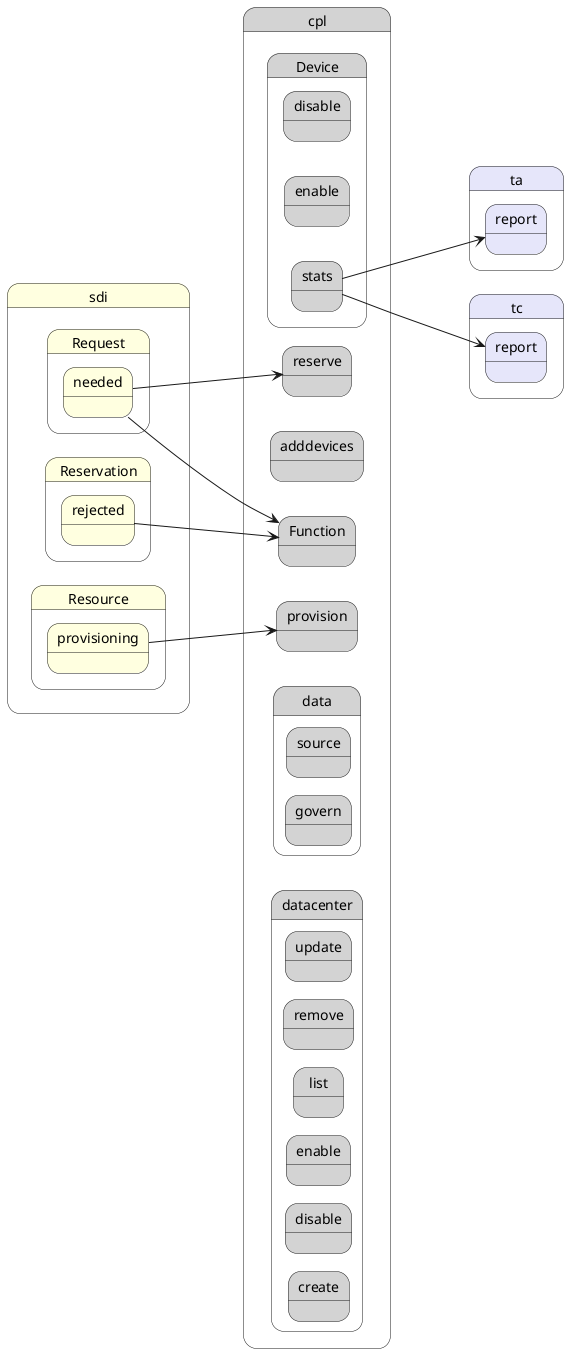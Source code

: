 @startuml
left to right direction


state "cpl" as cpl #lightgray {
}


state cpl #lightgray {
    state "Custom Function" as cplfunction {
    }
}

        state "cpl" as cpl #lightgray {
state "adddevices" as cpladddevices #lightgray {
}
}


        state "cpl" as cpl #lightgray {
state "provision" as cplprovision #lightgray {
}
}


        state "cpl" as cpl #lightgray {
state "reserve" as cplreserve #lightgray {
}
}


        state "cpl" as cpl #lightgray {
state "data" as cpldata #lightgray {
state "govern" as cpldatagovern #lightgray {
}
}
}


        state "cpl" as cpl #lightgray {
state "data" as cpldata #lightgray {
state "source" as cpldatasource #lightgray {
}
}
}


        state "cpl" as cpl #lightgray {
state "datacenter" as cpldatacenter #lightgray {
state "create" as cpldatacentercreate #lightgray {
}
}
}


        state "cpl" as cpl #lightgray {
state "datacenter" as cpldatacenter #lightgray {
state "disable" as cpldatacenterdisable #lightgray {
}
}
}


        state "cpl" as cpl #lightgray {
state "datacenter" as cpldatacenter #lightgray {
state "enable" as cpldatacenterenable #lightgray {
}
}
}


        state "cpl" as cpl #lightgray {
state "datacenter" as cpldatacenter #lightgray {
state "list" as cpldatacenterlist #lightgray {
}
}
}


        state "cpl" as cpl #lightgray {
state "datacenter" as cpldatacenter #lightgray {
state "remove" as cpldatacenterremove #lightgray {
}
}
}


        state "cpl" as cpl #lightgray {
state "datacenter" as cpldatacenter #lightgray {
state "update" as cpldatacenterupdate #lightgray {
}
}
}


        state "cpl" as cpl #lightgray {
state "device" as cpldevice #lightgray {
state "disable" as cpldevicedisable #lightgray {
}
}
}


        state "cpl" as cpl #lightgray {
state "device" as cpldevice #lightgray {
state "enable" as cpldeviceenable #lightgray {
}
}
}




    state "sdi" as sdi #lightyellow {
state "Request" as sdirequest #lightyellow {
state "needed" as sdirequestneeded #lightyellow {
}
}
}

    
    state "cpl" as cpl #lightgray {
state "Function" as cplfunction #lightgray {
}
}

    sdirequestneeded ---> cplfunction
  
    state "cpl" as cpl #lightgray {
state "reserve" as cplreserve #lightgray {
}
}

    sdirequestneeded ---> cplreserve
  

    state "sdi" as sdi #lightyellow {
state "Reservation" as sdireservation #lightyellow {
state "rejected" as sdireservationrejected #lightyellow {
}
}
}

    
    
    sdireservationrejected ---> cplfunction
  

    state "sdi" as sdi #lightyellow {
state "Resource" as sdiresource #lightyellow {
state "provisioning" as sdiresourceprovisioning #lightyellow {
}
}
}

    
    state "cpl" as cpl #lightgray {
state "provision" as cplprovision #lightgray {
}
}

    sdiresourceprovisioning ---> cplprovision
  


    state "cpl" as cpl #lightgray {
state "Device" as cpldevice #lightgray {
state "stats" as cpldevicestats #lightgray {
}
}
}

    state "ta" as ta #lavender {
state "report" as tareport #lavender {
}
}

        cpldevicestats ---> tareport
       
    
    state "tc" as tc #lavender {
state "report" as tcreport #lavender {
}
}

        cpldevicestats ---> tcreport
       
    
    
        
       
    
    
        
       

@enduml
